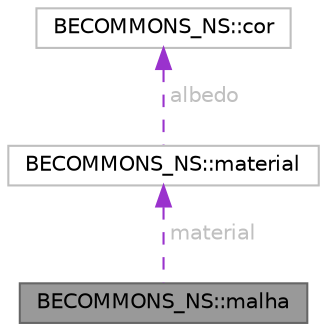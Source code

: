 digraph "BECOMMONS_NS::malha"
{
 // LATEX_PDF_SIZE
  bgcolor="transparent";
  edge [fontname=Helvetica,fontsize=10,labelfontname=Helvetica,labelfontsize=10];
  node [fontname=Helvetica,fontsize=10,shape=box,height=0.2,width=0.4];
  Node1 [id="Node000001",label="BECOMMONS_NS::malha",height=0.2,width=0.4,color="gray40", fillcolor="grey60", style="filled", fontcolor="black",tooltip=" "];
  Node2 -> Node1 [id="edge1_Node000001_Node000002",dir="back",color="darkorchid3",style="dashed",tooltip=" ",label=" material",fontcolor="grey" ];
  Node2 [id="Node000002",label="BECOMMONS_NS::material",height=0.2,width=0.4,color="grey75", fillcolor="white", style="filled",URL="$structBECOMMONS__NS_1_1material.html",tooltip=" "];
  Node3 -> Node2 [id="edge2_Node000002_Node000003",dir="back",color="darkorchid3",style="dashed",tooltip=" ",label=" albedo",fontcolor="grey" ];
  Node3 [id="Node000003",label="BECOMMONS_NS::cor",height=0.2,width=0.4,color="grey75", fillcolor="white", style="filled",URL="$structBECOMMONS__NS_1_1cor.html",tooltip=" "];
}
